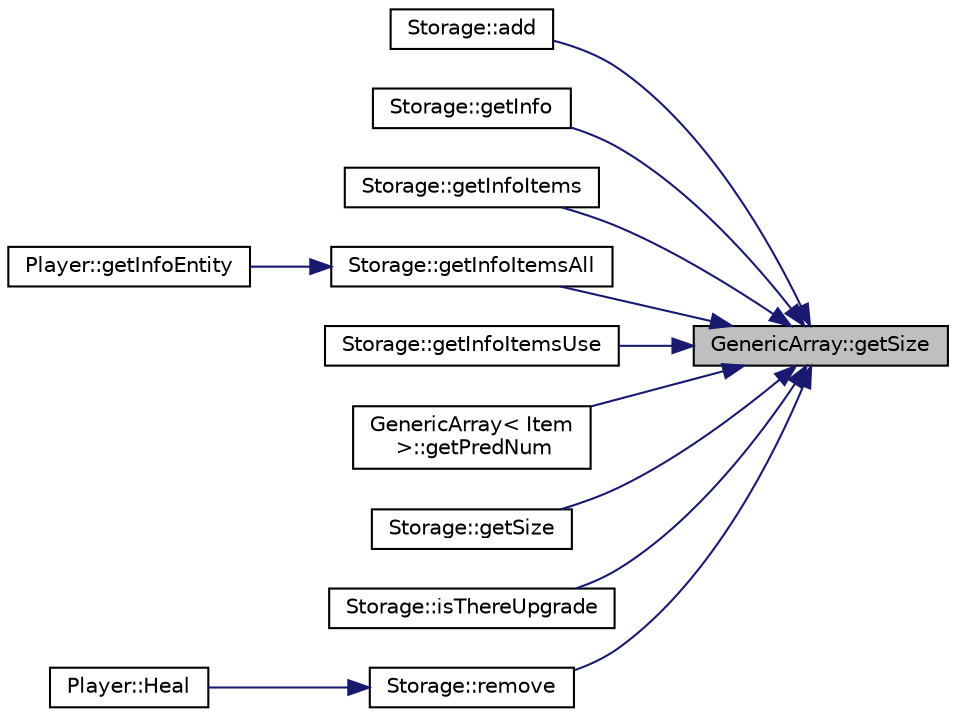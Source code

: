 digraph "GenericArray::getSize"
{
 // INTERACTIVE_SVG=YES
 // LATEX_PDF_SIZE
  edge [fontname="Helvetica",fontsize="10",labelfontname="Helvetica",labelfontsize="10"];
  node [fontname="Helvetica",fontsize="10",shape=record];
  rankdir="RL";
  Node1 [label="GenericArray::getSize",height=0.2,width=0.4,color="black", fillcolor="grey75", style="filled", fontcolor="black",tooltip="Get Size of the Array."];
  Node1 -> Node2 [dir="back",color="midnightblue",fontsize="10",style="solid"];
  Node2 [label="Storage::add",height=0.2,width=0.4,color="black", fillcolor="white", style="filled",URL="$class_storage.html#aa88b5b4b101807e0629c2b2af6476dcf",tooltip="Adds an Item to the Storage."];
  Node1 -> Node3 [dir="back",color="midnightblue",fontsize="10",style="solid"];
  Node3 [label="Storage::getInfo",height=0.2,width=0.4,color="black", fillcolor="white", style="filled",URL="$class_storage.html#aae68a74faf3e272b8ec8d036fe35f52a",tooltip="Writes out the Storage's info to the console."];
  Node1 -> Node4 [dir="back",color="midnightblue",fontsize="10",style="solid"];
  Node4 [label="Storage::getInfoItems",height=0.2,width=0.4,color="black", fillcolor="white", style="filled",URL="$class_storage.html#a296636efc5aad4d35a4ed26bf62a95f5",tooltip="Writes out the Item's infos in the Storage to the console."];
  Node1 -> Node5 [dir="back",color="midnightblue",fontsize="10",style="solid"];
  Node5 [label="Storage::getInfoItemsAll",height=0.2,width=0.4,color="black", fillcolor="white", style="filled",URL="$class_storage.html#ae1a84ea6d2f1d50e96c04a8c327fe8ab",tooltip="Writes out the Item's infos in the Storage to the console."];
  Node5 -> Node6 [dir="back",color="midnightblue",fontsize="10",style="solid"];
  Node6 [label="Player::getInfoEntity",height=0.2,width=0.4,color="black", fillcolor="white", style="filled",URL="$class_player.html#a8eb7206d12e28c347a785530ab1ecf71",tooltip="Writes out the Player's info to an output."];
  Node1 -> Node7 [dir="back",color="midnightblue",fontsize="10",style="solid"];
  Node7 [label="Storage::getInfoItemsUse",height=0.2,width=0.4,color="black", fillcolor="white", style="filled",URL="$class_storage.html#a1c4126bb115b13af833f66a49ca19c67",tooltip="Writes out the Item's infos in the Storage to the console."];
  Node1 -> Node8 [dir="back",color="midnightblue",fontsize="10",style="solid"];
  Node8 [label="GenericArray\< Item\l \>::getPredNum",height=0.2,width=0.4,color="black", fillcolor="white", style="filled",URL="$class_generic_array.html#a8b589d0f85f42ff2a0067fc463d3d7df",tooltip="Get Number of specific Items in the Array."];
  Node1 -> Node9 [dir="back",color="midnightblue",fontsize="10",style="solid"];
  Node9 [label="Storage::getSize",height=0.2,width=0.4,color="black", fillcolor="white", style="filled",URL="$class_storage.html#aa035fcad7dee4519f3d2e33559723b76",tooltip="Gets number of Items in the of Storage."];
  Node1 -> Node10 [dir="back",color="midnightblue",fontsize="10",style="solid"];
  Node10 [label="Storage::isThereUpgrade",height=0.2,width=0.4,color="black", fillcolor="white", style="filled",URL="$class_storage.html#add8650b4ab6b8e85d393a2f5a6e60b57",tooltip="Returns if there are upgrades in the inventory."];
  Node1 -> Node11 [dir="back",color="midnightblue",fontsize="10",style="solid"];
  Node11 [label="Storage::remove",height=0.2,width=0.4,color="black", fillcolor="white", style="filled",URL="$class_storage.html#a0210115c208c5cfd5d52e66423f3d723",tooltip="Removes an Item from the Storage according to its index."];
  Node11 -> Node12 [dir="back",color="midnightblue",fontsize="10",style="solid"];
  Node12 [label="Player::Heal",height=0.2,width=0.4,color="black", fillcolor="white", style="filled",URL="$class_player.html#abcb7d3223f85a71cc8c69dee6f87f3e4",tooltip="Healing with an Item."];
}
